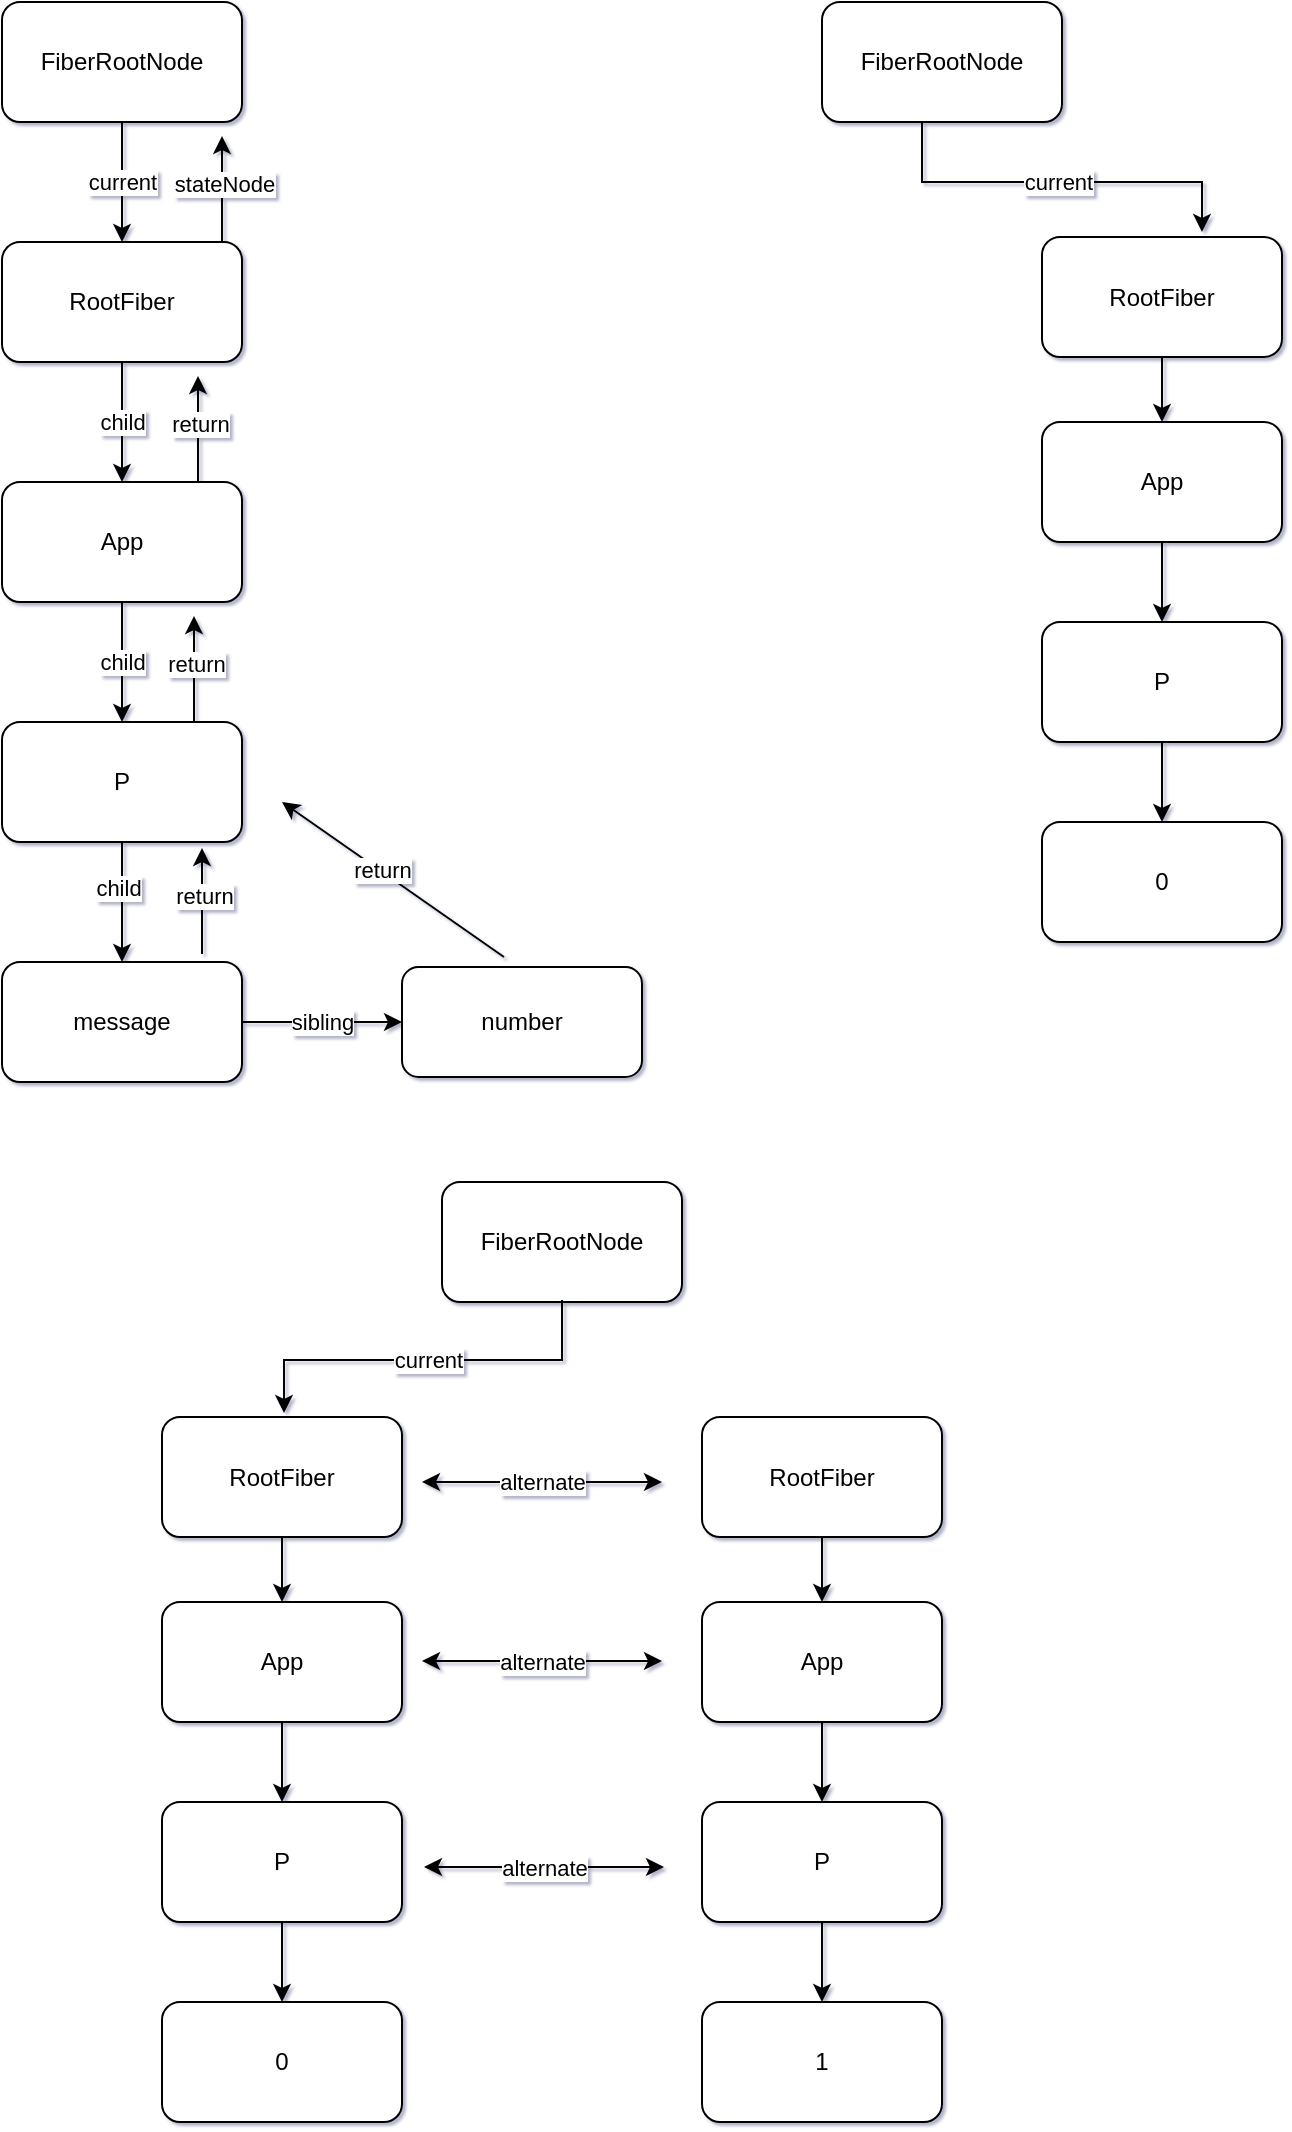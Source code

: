 <mxfile version="14.7.2" type="github"><diagram id="lRibV5-pztG8Hqco08Ap" name="Page-1"><mxGraphModel dx="946" dy="536" grid="1" gridSize="10" guides="1" tooltips="1" connect="1" arrows="1" fold="1" page="1" pageScale="1" pageWidth="827" pageHeight="1169" math="0" shadow="1"><root><mxCell id="0"/><mxCell id="1" parent="0"/><mxCell id="Gp8_DrZq392tOeRaE5_k-3" value="" style="edgeStyle=orthogonalEdgeStyle;rounded=0;orthogonalLoop=1;jettySize=auto;html=1;" parent="1" source="Gp8_DrZq392tOeRaE5_k-1" target="Gp8_DrZq392tOeRaE5_k-2" edge="1"><mxGeometry relative="1" as="geometry"/></mxCell><mxCell id="Gp8_DrZq392tOeRaE5_k-4" value="current" style="edgeLabel;html=1;align=center;verticalAlign=middle;resizable=0;points=[];" parent="Gp8_DrZq392tOeRaE5_k-3" vertex="1" connectable="0"><mxGeometry relative="1" as="geometry"><mxPoint as="offset"/></mxGeometry></mxCell><mxCell id="Gp8_DrZq392tOeRaE5_k-1" value="&lt;div&gt;FiberRootNode&lt;/div&gt;" style="rounded=1;whiteSpace=wrap;html=1;" parent="1" vertex="1"><mxGeometry x="40" y="20" width="120" height="60" as="geometry"/></mxCell><mxCell id="u8AHR4yYOwLlGZfapXYe-2" value="child" style="edgeStyle=orthogonalEdgeStyle;rounded=0;orthogonalLoop=1;jettySize=auto;html=1;" parent="1" source="Gp8_DrZq392tOeRaE5_k-2" target="u8AHR4yYOwLlGZfapXYe-1" edge="1"><mxGeometry relative="1" as="geometry"/></mxCell><mxCell id="Gp8_DrZq392tOeRaE5_k-2" value="&lt;div&gt;RootFiber&lt;/div&gt;" style="whiteSpace=wrap;html=1;rounded=1;" parent="1" vertex="1"><mxGeometry x="40" y="140" width="120" height="60" as="geometry"/></mxCell><mxCell id="u8AHR4yYOwLlGZfapXYe-4" value="child" style="edgeStyle=orthogonalEdgeStyle;rounded=0;orthogonalLoop=1;jettySize=auto;html=1;" parent="1" source="u8AHR4yYOwLlGZfapXYe-1" target="u8AHR4yYOwLlGZfapXYe-3" edge="1"><mxGeometry relative="1" as="geometry"/></mxCell><mxCell id="u8AHR4yYOwLlGZfapXYe-1" value="&lt;div&gt;&lt;div style=&quot;text-align: center&quot;&gt;App&lt;br&gt;&lt;/div&gt;&lt;/div&gt;" style="whiteSpace=wrap;html=1;rounded=1;" parent="1" vertex="1"><mxGeometry x="40" y="260" width="120" height="60" as="geometry"/></mxCell><mxCell id="u8AHR4yYOwLlGZfapXYe-6" value="" style="edgeStyle=orthogonalEdgeStyle;rounded=0;orthogonalLoop=1;jettySize=auto;html=1;" parent="1" source="u8AHR4yYOwLlGZfapXYe-3" target="u8AHR4yYOwLlGZfapXYe-5" edge="1"><mxGeometry relative="1" as="geometry"/></mxCell><mxCell id="u8AHR4yYOwLlGZfapXYe-9" value="child" style="edgeLabel;html=1;align=center;verticalAlign=middle;resizable=0;points=[];" parent="u8AHR4yYOwLlGZfapXYe-6" vertex="1" connectable="0"><mxGeometry x="-0.244" y="-2" relative="1" as="geometry"><mxPoint as="offset"/></mxGeometry></mxCell><mxCell id="u8AHR4yYOwLlGZfapXYe-3" value="P" style="whiteSpace=wrap;html=1;rounded=1;" parent="1" vertex="1"><mxGeometry x="40" y="380" width="120" height="60" as="geometry"/></mxCell><mxCell id="u8AHR4yYOwLlGZfapXYe-8" value="sibling" style="edgeStyle=orthogonalEdgeStyle;rounded=0;orthogonalLoop=1;jettySize=auto;html=1;" parent="1" source="u8AHR4yYOwLlGZfapXYe-5" target="u8AHR4yYOwLlGZfapXYe-7" edge="1"><mxGeometry relative="1" as="geometry"/></mxCell><mxCell id="u8AHR4yYOwLlGZfapXYe-5" value="message" style="whiteSpace=wrap;html=1;rounded=1;" parent="1" vertex="1"><mxGeometry x="40" y="500" width="120" height="60" as="geometry"/></mxCell><mxCell id="u8AHR4yYOwLlGZfapXYe-7" value="number" style="whiteSpace=wrap;html=1;rounded=1;" parent="1" vertex="1"><mxGeometry x="240" y="502.5" width="120" height="55" as="geometry"/></mxCell><mxCell id="u8AHR4yYOwLlGZfapXYe-10" value="" style="endArrow=classic;startArrow=none;html=1;exitX=0.425;exitY=-0.091;exitDx=0;exitDy=0;exitPerimeter=0;startFill=0;" parent="1" source="u8AHR4yYOwLlGZfapXYe-7" edge="1"><mxGeometry width="50" height="50" relative="1" as="geometry"><mxPoint x="170" y="480" as="sourcePoint"/><mxPoint x="180" y="420" as="targetPoint"/></mxGeometry></mxCell><mxCell id="u8AHR4yYOwLlGZfapXYe-11" value="return" style="edgeLabel;html=1;align=center;verticalAlign=middle;resizable=0;points=[];" parent="u8AHR4yYOwLlGZfapXYe-10" vertex="1" connectable="0"><mxGeometry x="0.117" y="-1" relative="1" as="geometry"><mxPoint as="offset"/></mxGeometry></mxCell><mxCell id="u8AHR4yYOwLlGZfapXYe-12" value="" style="endArrow=classic;startArrow=none;html=1;startFill=0;" parent="1" edge="1"><mxGeometry width="50" height="50" relative="1" as="geometry"><mxPoint x="140" y="496" as="sourcePoint"/><mxPoint x="140" y="443" as="targetPoint"/></mxGeometry></mxCell><mxCell id="u8AHR4yYOwLlGZfapXYe-13" value="return" style="edgeLabel;html=1;align=center;verticalAlign=middle;resizable=0;points=[];" parent="u8AHR4yYOwLlGZfapXYe-12" vertex="1" connectable="0"><mxGeometry x="0.117" y="-1" relative="1" as="geometry"><mxPoint as="offset"/></mxGeometry></mxCell><mxCell id="u8AHR4yYOwLlGZfapXYe-14" value="" style="endArrow=classic;startArrow=none;html=1;startFill=0;" parent="1" edge="1"><mxGeometry width="50" height="50" relative="1" as="geometry"><mxPoint x="136" y="380" as="sourcePoint"/><mxPoint x="136" y="327" as="targetPoint"/></mxGeometry></mxCell><mxCell id="u8AHR4yYOwLlGZfapXYe-15" value="return" style="edgeLabel;html=1;align=center;verticalAlign=middle;resizable=0;points=[];" parent="u8AHR4yYOwLlGZfapXYe-14" vertex="1" connectable="0"><mxGeometry x="0.117" y="-1" relative="1" as="geometry"><mxPoint as="offset"/></mxGeometry></mxCell><mxCell id="u8AHR4yYOwLlGZfapXYe-16" value="" style="endArrow=classic;startArrow=none;html=1;startFill=0;" parent="1" edge="1"><mxGeometry width="50" height="50" relative="1" as="geometry"><mxPoint x="138" y="260" as="sourcePoint"/><mxPoint x="138" y="207" as="targetPoint"/></mxGeometry></mxCell><mxCell id="u8AHR4yYOwLlGZfapXYe-17" value="return" style="edgeLabel;html=1;align=center;verticalAlign=middle;resizable=0;points=[];" parent="u8AHR4yYOwLlGZfapXYe-16" vertex="1" connectable="0"><mxGeometry x="0.117" y="-1" relative="1" as="geometry"><mxPoint as="offset"/></mxGeometry></mxCell><mxCell id="u8AHR4yYOwLlGZfapXYe-18" value="" style="endArrow=classic;startArrow=none;html=1;startFill=0;" parent="1" edge="1"><mxGeometry width="50" height="50" relative="1" as="geometry"><mxPoint x="150" y="140" as="sourcePoint"/><mxPoint x="150" y="87" as="targetPoint"/></mxGeometry></mxCell><mxCell id="u8AHR4yYOwLlGZfapXYe-19" value="stateNode" style="edgeLabel;html=1;align=center;verticalAlign=middle;resizable=0;points=[];" parent="u8AHR4yYOwLlGZfapXYe-18" vertex="1" connectable="0"><mxGeometry x="0.117" y="-1" relative="1" as="geometry"><mxPoint as="offset"/></mxGeometry></mxCell><mxCell id="JtGzLdwQuv2kbVlubskD-3" value="&lt;div&gt;FiberRootNode&lt;/div&gt;" style="rounded=1;whiteSpace=wrap;html=1;" parent="1" vertex="1"><mxGeometry x="450" y="20" width="120" height="60" as="geometry"/></mxCell><mxCell id="JtGzLdwQuv2kbVlubskD-24" value="" style="edgeStyle=orthogonalEdgeStyle;rounded=0;orthogonalLoop=1;jettySize=auto;html=1;" parent="1" source="JtGzLdwQuv2kbVlubskD-5" target="JtGzLdwQuv2kbVlubskD-7" edge="1"><mxGeometry relative="1" as="geometry"/></mxCell><mxCell id="JtGzLdwQuv2kbVlubskD-5" value="&lt;div&gt;RootFiber&lt;/div&gt;" style="whiteSpace=wrap;html=1;rounded=1;" parent="1" vertex="1"><mxGeometry x="560" y="137.5" width="120" height="60" as="geometry"/></mxCell><mxCell id="JtGzLdwQuv2kbVlubskD-25" value="" style="edgeStyle=orthogonalEdgeStyle;rounded=0;orthogonalLoop=1;jettySize=auto;html=1;" parent="1" source="JtGzLdwQuv2kbVlubskD-7" target="JtGzLdwQuv2kbVlubskD-10" edge="1"><mxGeometry relative="1" as="geometry"/></mxCell><mxCell id="JtGzLdwQuv2kbVlubskD-7" value="&lt;div&gt;&lt;div style=&quot;text-align: center&quot;&gt;App&lt;br&gt;&lt;/div&gt;&lt;/div&gt;" style="whiteSpace=wrap;html=1;rounded=1;" parent="1" vertex="1"><mxGeometry x="560" y="230" width="120" height="60" as="geometry"/></mxCell><mxCell id="JtGzLdwQuv2kbVlubskD-8" value="" style="edgeStyle=orthogonalEdgeStyle;rounded=0;orthogonalLoop=1;jettySize=auto;html=1;" parent="1" source="JtGzLdwQuv2kbVlubskD-10" target="JtGzLdwQuv2kbVlubskD-12" edge="1"><mxGeometry relative="1" as="geometry"/></mxCell><mxCell id="JtGzLdwQuv2kbVlubskD-10" value="P" style="whiteSpace=wrap;html=1;rounded=1;" parent="1" vertex="1"><mxGeometry x="560" y="330" width="120" height="60" as="geometry"/></mxCell><mxCell id="JtGzLdwQuv2kbVlubskD-12" value="0" style="whiteSpace=wrap;html=1;rounded=1;" parent="1" vertex="1"><mxGeometry x="560" y="430" width="120" height="60" as="geometry"/></mxCell><mxCell id="JtGzLdwQuv2kbVlubskD-30" value="current" style="edgeStyle=orthogonalEdgeStyle;rounded=0;orthogonalLoop=1;jettySize=auto;html=1;" parent="1" source="JtGzLdwQuv2kbVlubskD-3" edge="1"><mxGeometry relative="1" as="geometry"><mxPoint x="500" y="100" as="sourcePoint"/><mxPoint x="640" y="135" as="targetPoint"/><Array as="points"><mxPoint x="500" y="110"/><mxPoint x="640" y="110"/><mxPoint x="640" y="135"/></Array></mxGeometry></mxCell><mxCell id="JtGzLdwQuv2kbVlubskD-32" value="&lt;div&gt;FiberRootNode&lt;/div&gt;" style="rounded=1;whiteSpace=wrap;html=1;" parent="1" vertex="1"><mxGeometry x="260" y="610" width="120" height="60" as="geometry"/></mxCell><mxCell id="JtGzLdwQuv2kbVlubskD-33" value="" style="edgeStyle=orthogonalEdgeStyle;rounded=0;orthogonalLoop=1;jettySize=auto;html=1;" parent="1" source="JtGzLdwQuv2kbVlubskD-34" target="JtGzLdwQuv2kbVlubskD-36" edge="1"><mxGeometry relative="1" as="geometry"/></mxCell><mxCell id="JtGzLdwQuv2kbVlubskD-34" value="&lt;div&gt;RootFiber&lt;/div&gt;" style="whiteSpace=wrap;html=1;rounded=1;" parent="1" vertex="1"><mxGeometry x="390" y="727.5" width="120" height="60" as="geometry"/></mxCell><mxCell id="JtGzLdwQuv2kbVlubskD-35" value="" style="edgeStyle=orthogonalEdgeStyle;rounded=0;orthogonalLoop=1;jettySize=auto;html=1;" parent="1" source="JtGzLdwQuv2kbVlubskD-36" target="JtGzLdwQuv2kbVlubskD-38" edge="1"><mxGeometry relative="1" as="geometry"/></mxCell><mxCell id="JtGzLdwQuv2kbVlubskD-36" value="&lt;div&gt;&lt;div style=&quot;text-align: center&quot;&gt;App&lt;br&gt;&lt;/div&gt;&lt;/div&gt;" style="whiteSpace=wrap;html=1;rounded=1;" parent="1" vertex="1"><mxGeometry x="390" y="820" width="120" height="60" as="geometry"/></mxCell><mxCell id="JtGzLdwQuv2kbVlubskD-37" value="" style="edgeStyle=orthogonalEdgeStyle;rounded=0;orthogonalLoop=1;jettySize=auto;html=1;" parent="1" source="JtGzLdwQuv2kbVlubskD-38" target="JtGzLdwQuv2kbVlubskD-39" edge="1"><mxGeometry relative="1" as="geometry"/></mxCell><mxCell id="JtGzLdwQuv2kbVlubskD-38" value="P" style="whiteSpace=wrap;html=1;rounded=1;" parent="1" vertex="1"><mxGeometry x="390" y="920" width="120" height="60" as="geometry"/></mxCell><mxCell id="JtGzLdwQuv2kbVlubskD-39" value="1" style="whiteSpace=wrap;html=1;rounded=1;" parent="1" vertex="1"><mxGeometry x="390" y="1020" width="120" height="60" as="geometry"/></mxCell><mxCell id="JtGzLdwQuv2kbVlubskD-41" value="" style="edgeStyle=orthogonalEdgeStyle;rounded=0;orthogonalLoop=1;jettySize=auto;html=1;" parent="1" source="JtGzLdwQuv2kbVlubskD-42" target="JtGzLdwQuv2kbVlubskD-44" edge="1"><mxGeometry relative="1" as="geometry"/></mxCell><mxCell id="JtGzLdwQuv2kbVlubskD-42" value="&lt;div&gt;RootFiber&lt;/div&gt;" style="whiteSpace=wrap;html=1;rounded=1;" parent="1" vertex="1"><mxGeometry x="120" y="727.5" width="120" height="60" as="geometry"/></mxCell><mxCell id="JtGzLdwQuv2kbVlubskD-43" value="" style="edgeStyle=orthogonalEdgeStyle;rounded=0;orthogonalLoop=1;jettySize=auto;html=1;" parent="1" source="JtGzLdwQuv2kbVlubskD-44" target="JtGzLdwQuv2kbVlubskD-46" edge="1"><mxGeometry relative="1" as="geometry"/></mxCell><mxCell id="JtGzLdwQuv2kbVlubskD-44" value="&lt;div&gt;&lt;div style=&quot;text-align: center&quot;&gt;App&lt;br&gt;&lt;/div&gt;&lt;/div&gt;" style="whiteSpace=wrap;html=1;rounded=1;" parent="1" vertex="1"><mxGeometry x="120" y="820" width="120" height="60" as="geometry"/></mxCell><mxCell id="JtGzLdwQuv2kbVlubskD-45" value="" style="edgeStyle=orthogonalEdgeStyle;rounded=0;orthogonalLoop=1;jettySize=auto;html=1;" parent="1" source="JtGzLdwQuv2kbVlubskD-46" target="JtGzLdwQuv2kbVlubskD-47" edge="1"><mxGeometry relative="1" as="geometry"/></mxCell><mxCell id="JtGzLdwQuv2kbVlubskD-46" value="P" style="whiteSpace=wrap;html=1;rounded=1;" parent="1" vertex="1"><mxGeometry x="120" y="920" width="120" height="60" as="geometry"/></mxCell><mxCell id="JtGzLdwQuv2kbVlubskD-47" value="0" style="whiteSpace=wrap;html=1;rounded=1;" parent="1" vertex="1"><mxGeometry x="120" y="1020" width="120" height="60" as="geometry"/></mxCell><mxCell id="JtGzLdwQuv2kbVlubskD-48" value="current" style="edgeStyle=orthogonalEdgeStyle;rounded=0;orthogonalLoop=1;jettySize=auto;html=1;entryX=0.5;entryY=0;entryDx=0;entryDy=0;" parent="1" edge="1"><mxGeometry relative="1" as="geometry"><mxPoint x="320" y="670" as="sourcePoint"/><mxPoint x="181" y="725.5" as="targetPoint"/><Array as="points"><mxPoint x="320" y="669"/><mxPoint x="320" y="699"/><mxPoint x="181" y="699"/></Array></mxGeometry></mxCell><mxCell id="JtGzLdwQuv2kbVlubskD-49" value="alternate" style="endArrow=classic;startArrow=classic;html=1;" parent="1" edge="1"><mxGeometry width="50" height="50" relative="1" as="geometry"><mxPoint x="250" y="760" as="sourcePoint"/><mxPoint x="370" y="760" as="targetPoint"/></mxGeometry></mxCell><mxCell id="JtGzLdwQuv2kbVlubskD-50" value="alternate" style="endArrow=classic;startArrow=classic;html=1;" parent="1" edge="1"><mxGeometry width="50" height="50" relative="1" as="geometry"><mxPoint x="250" y="849.5" as="sourcePoint"/><mxPoint x="370" y="849.5" as="targetPoint"/></mxGeometry></mxCell><mxCell id="JtGzLdwQuv2kbVlubskD-51" value="alternate" style="endArrow=classic;startArrow=classic;html=1;" parent="1" edge="1"><mxGeometry width="50" height="50" relative="1" as="geometry"><mxPoint x="251" y="952.5" as="sourcePoint"/><mxPoint x="371" y="952.5" as="targetPoint"/></mxGeometry></mxCell></root></mxGraphModel></diagram></mxfile>